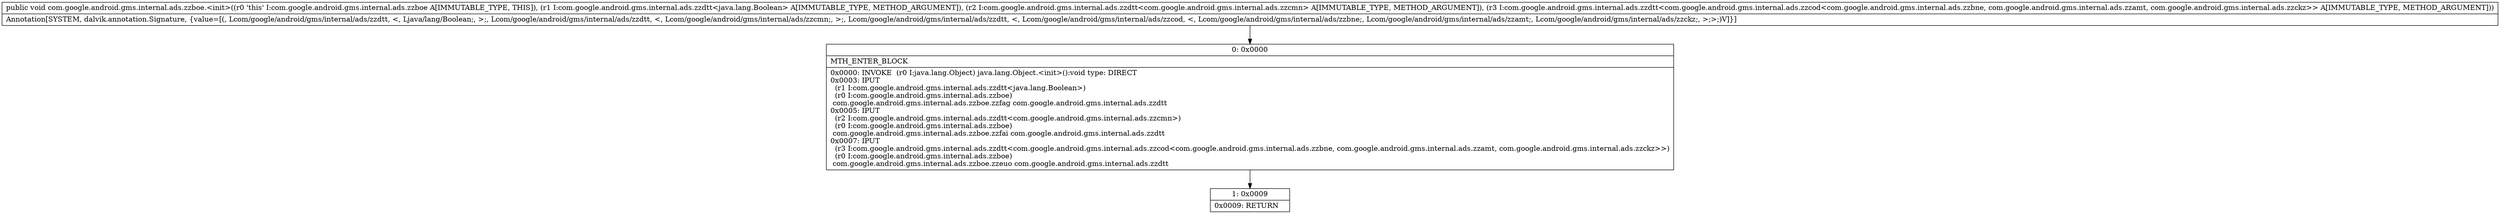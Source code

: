digraph "CFG forcom.google.android.gms.internal.ads.zzboe.\<init\>(Lcom\/google\/android\/gms\/internal\/ads\/zzdtt;Lcom\/google\/android\/gms\/internal\/ads\/zzdtt;Lcom\/google\/android\/gms\/internal\/ads\/zzdtt;)V" {
Node_0 [shape=record,label="{0\:\ 0x0000|MTH_ENTER_BLOCK\l|0x0000: INVOKE  (r0 I:java.lang.Object) java.lang.Object.\<init\>():void type: DIRECT \l0x0003: IPUT  \l  (r1 I:com.google.android.gms.internal.ads.zzdtt\<java.lang.Boolean\>)\l  (r0 I:com.google.android.gms.internal.ads.zzboe)\l com.google.android.gms.internal.ads.zzboe.zzfag com.google.android.gms.internal.ads.zzdtt \l0x0005: IPUT  \l  (r2 I:com.google.android.gms.internal.ads.zzdtt\<com.google.android.gms.internal.ads.zzcmn\>)\l  (r0 I:com.google.android.gms.internal.ads.zzboe)\l com.google.android.gms.internal.ads.zzboe.zzfai com.google.android.gms.internal.ads.zzdtt \l0x0007: IPUT  \l  (r3 I:com.google.android.gms.internal.ads.zzdtt\<com.google.android.gms.internal.ads.zzcod\<com.google.android.gms.internal.ads.zzbne, com.google.android.gms.internal.ads.zzamt, com.google.android.gms.internal.ads.zzckz\>\>)\l  (r0 I:com.google.android.gms.internal.ads.zzboe)\l com.google.android.gms.internal.ads.zzboe.zzeuo com.google.android.gms.internal.ads.zzdtt \l}"];
Node_1 [shape=record,label="{1\:\ 0x0009|0x0009: RETURN   \l}"];
MethodNode[shape=record,label="{public void com.google.android.gms.internal.ads.zzboe.\<init\>((r0 'this' I:com.google.android.gms.internal.ads.zzboe A[IMMUTABLE_TYPE, THIS]), (r1 I:com.google.android.gms.internal.ads.zzdtt\<java.lang.Boolean\> A[IMMUTABLE_TYPE, METHOD_ARGUMENT]), (r2 I:com.google.android.gms.internal.ads.zzdtt\<com.google.android.gms.internal.ads.zzcmn\> A[IMMUTABLE_TYPE, METHOD_ARGUMENT]), (r3 I:com.google.android.gms.internal.ads.zzdtt\<com.google.android.gms.internal.ads.zzcod\<com.google.android.gms.internal.ads.zzbne, com.google.android.gms.internal.ads.zzamt, com.google.android.gms.internal.ads.zzckz\>\> A[IMMUTABLE_TYPE, METHOD_ARGUMENT]))  | Annotation[SYSTEM, dalvik.annotation.Signature, \{value=[(, Lcom\/google\/android\/gms\/internal\/ads\/zzdtt, \<, Ljava\/lang\/Boolean;, \>;, Lcom\/google\/android\/gms\/internal\/ads\/zzdtt, \<, Lcom\/google\/android\/gms\/internal\/ads\/zzcmn;, \>;, Lcom\/google\/android\/gms\/internal\/ads\/zzdtt, \<, Lcom\/google\/android\/gms\/internal\/ads\/zzcod, \<, Lcom\/google\/android\/gms\/internal\/ads\/zzbne;, Lcom\/google\/android\/gms\/internal\/ads\/zzamt;, Lcom\/google\/android\/gms\/internal\/ads\/zzckz;, \>;\>;)V]\}]\l}"];
MethodNode -> Node_0;
Node_0 -> Node_1;
}

